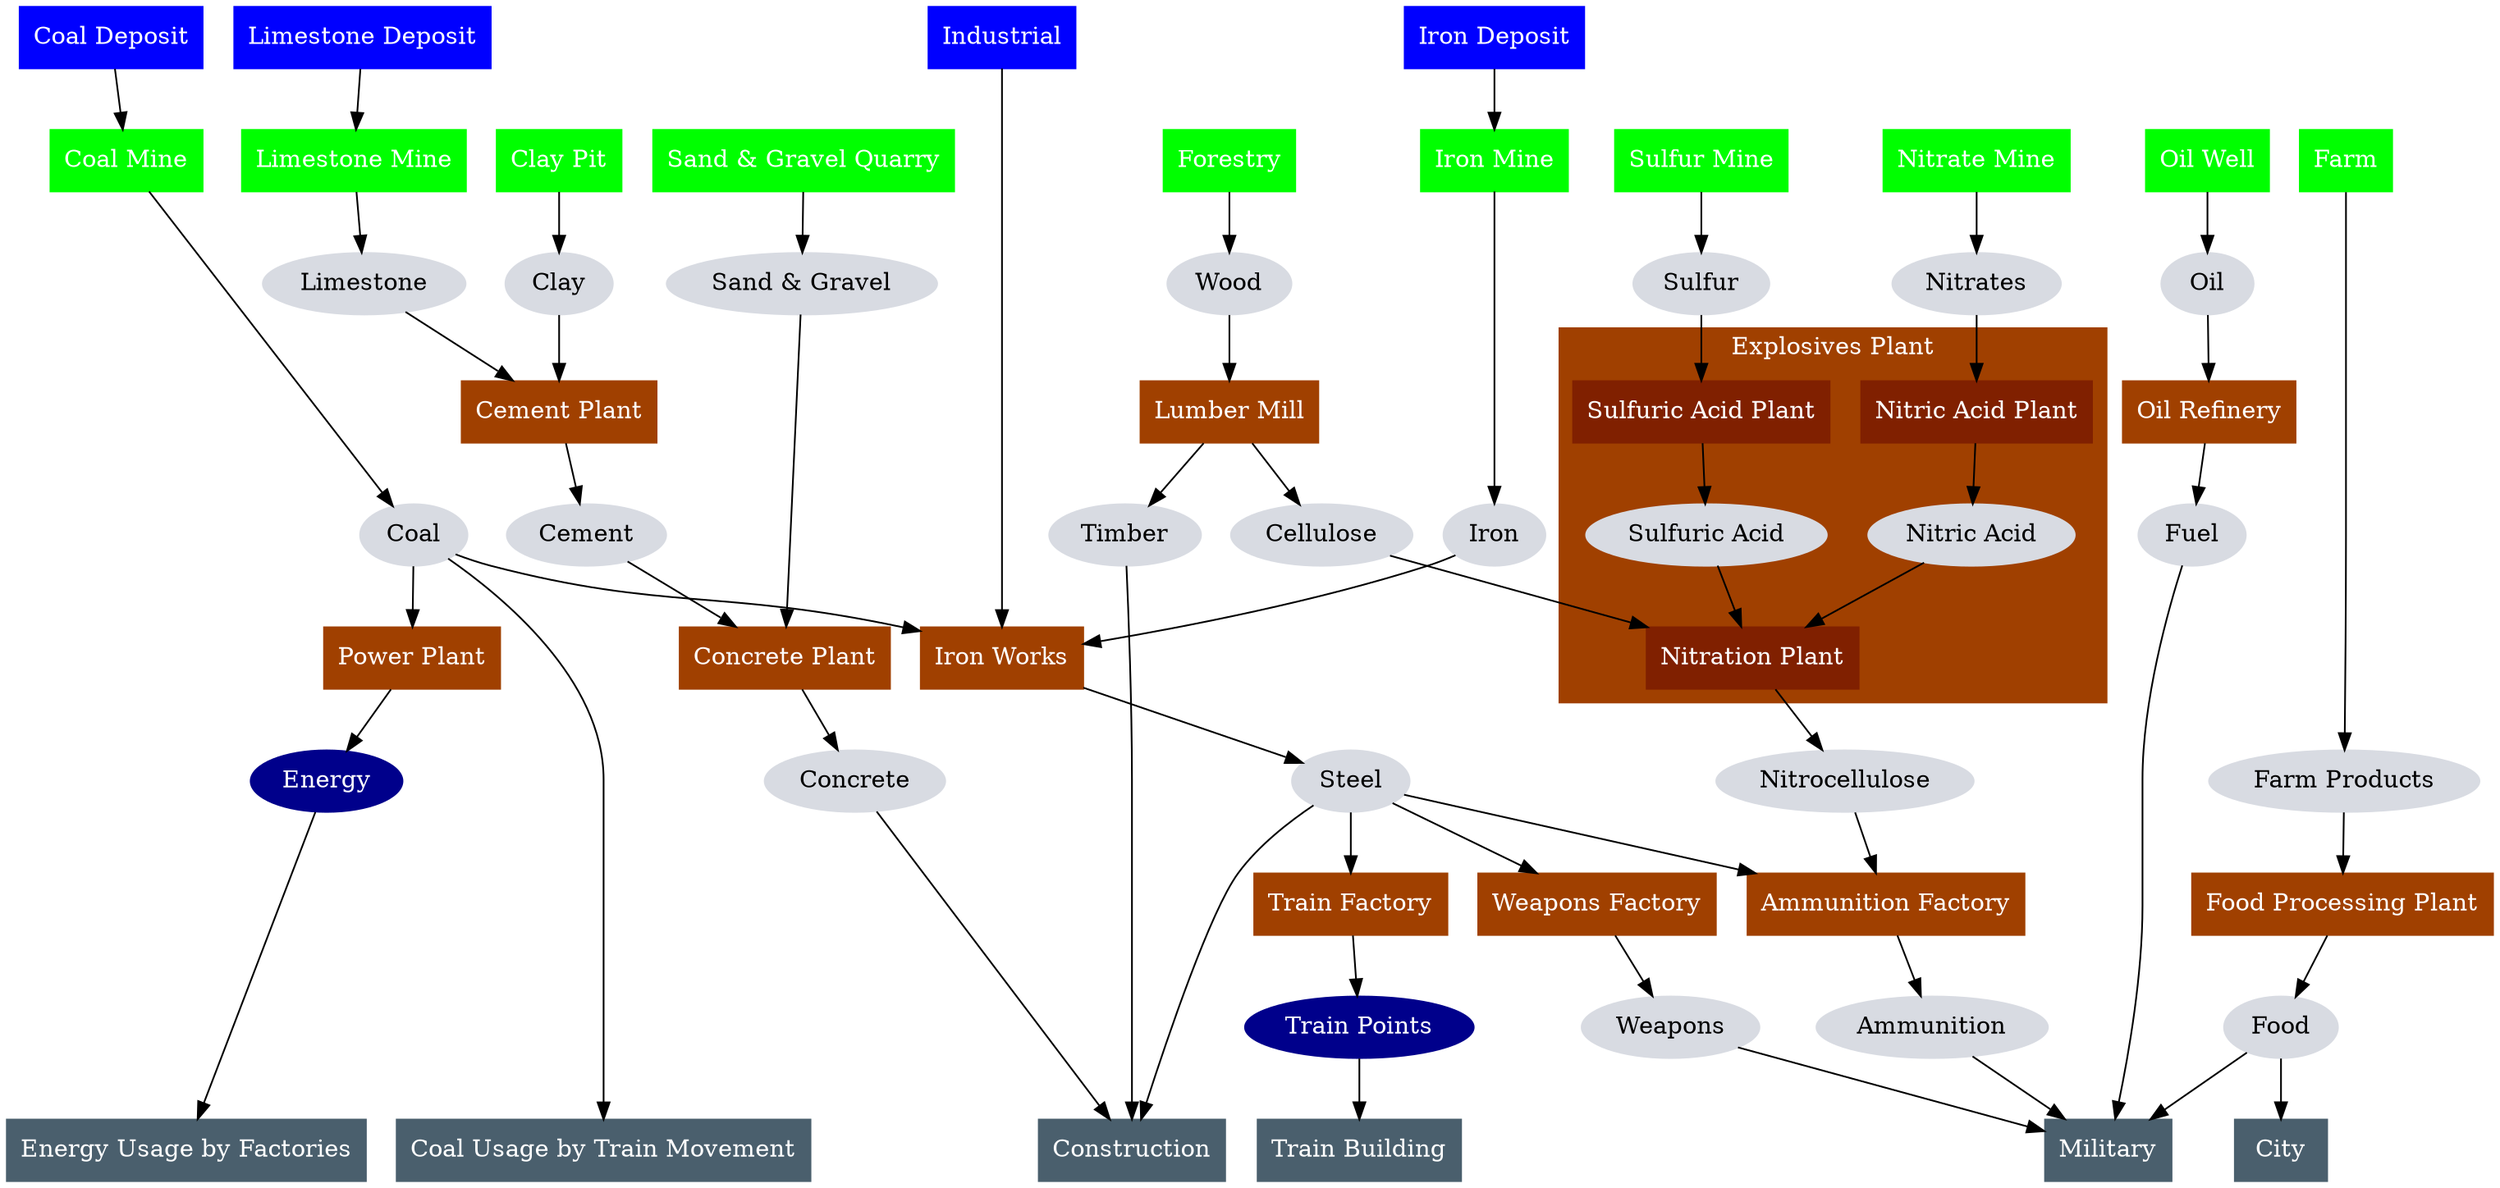 digraph G {
    node [style = filled, fontcolor = white];

    # Zoning
    node [shape = box, color = blue, style = filled];
    CoalDeposit [label = "Coal Deposit"];
    IronDeposit [label = "Iron Deposit"];
    Industrial [label = "Industrial"];
    LimestoneDeposit [label = "Limestone Deposit"];

    { rank = same; CoalDeposit; IronDeposit; Industrial; LimestoneDeposit; }

    # Raw materials extraction
    node [shape = box, color = green, style = filled];
    CoalMine [label = "Coal Mine"];
    IronMine [label = "Iron Mine"];
    Forestry [label = "Forestry"];
    SulfurMine [label = "Sulfur Mine"];
    NitrateMine [label = "Nitrate Mine"];
    OilWell [label = "Oil Well"];
    LimestoneMine [label = "Limestone Mine"];
    ClayPit [label = "Clay Pit"];
    SandAndGravelQuarry [label = "Sand & Gravel Quarry"];
    Farm [label = "Farm"];
    { rank = same; CoalMine; IronMine; Forestry; SulfurMine; NitrateMine; OilWell; LimestoneMine; ClayPit; SandAndGravelQuarry; Farm; }

    node [shape = box, color = "#a04000"];
    # https://en.wikipedia.org/wiki/Basic_oxygen_steelmaking
    IronWorks [label = "Iron Works"];
    WeaponsFactory [label = "Weapons Factory"];
    TrainFactory [label = "Train Factory"];
    LumberMill [label = "Lumber Mill"];
    AmmunitionFactory [label = "Ammunition Factory"];
    OilRefinery [label = "Oil Refinery"];
    CementPlant [label = "Cement Plant"];
    ConcretePlant [label = "Concrete Plant"];
    FoodProcessingPlant [label = "Food Processing Plant"];
    PowerPlant [label = "Power Plant"];

    subgraph cluster_ExplosivesPlant {
        # This is being built together as otherwise it becomes too much micro-management
        # Later: Should we be considering the TNT aspects too?
        # See https://en.wikipedia.org/wiki/TNT#Preparation and https://en.wikipedia.org/wiki/Toluene#Production
        style = filled;
        color = "#a04000";
        fontcolor = white;
        label = "Explosives Plant";
        node [shape = box, color = "#802000", fontcolor = white];

        NitricAcidPlant [label = "Nitric Acid Plant"];
        SulfuricAcidPlant [label = "Sulfuric Acid Plant"];
        NitrationPlant [label = "Nitration Plant"];

        node [shape = ellipse, color = "#D8DBE2", fontcolor = black, style = filled];
        NitricAcid [label = "Nitric Acid"];
        SulfuricAcid [label = "Sulfuric Acid"];
    }

    # Final consumers
    node [shape = box, color = "#4A5F6D"];
    Construction [label = "Construction"];
    Military [label = "Military"];
    CoalUsageByTrainMovement [label = "Coal Usage by Train Movement"]
    TrainBuilding [label = "Train Building"];
    PowerPlant [label = "Power Plant"];
    City [label = "City"];
    EnergyUsageByFactories [label = "Energy Usage by Factories"];
    { rank = same; Construction; Military; CoalUsageByTrainMovement; TrainBuilding; EnergyUsageByFactories; City; }

    node [shape = ellipse, color = "#D8DBE2", fontcolor = black];
    Coal [label = "Coal"];
    Iron [label = "Iron"];
    Oil [label = "Oil"];
    Fuel [label = "Fuel"];
    Nitrates [label = "Nitrates"];
    Sulfur [label = "Sulfur"];
    Nitrocellulose [label = "Nitrocellulose"];
    Timber [label = "Timber"];
    Cellulose [label = "Cellulose"];
    Concrete [label = "Concrete"];
    Cement [label = "Cement"];
    SandAndGravel [label = "Sand & Gravel"];
    Clay [label = "Clay"];
    Limestone [label = "Limestone"];
    Weapons [label = "Weapons"];
    Ammunition [label = "Ammunition"];
    Steel [label = "Steel"];
    FarmProducts [label = "Farm Products"];
    Wood [label = "Wood"];
    Food [label = "Food"];

    node [color = "darkblue", fontcolor = white];
    Energy [label = "Energy"];
    TrainPoints [label = "Train Points"];

    CoalDeposit -> CoalMine;
    IronDeposit -> IronMine;
    Industrial -> IronWorks;

    CoalMine -> Coal;
    Coal -> IronWorks;
    Coal -> CoalUsageByTrainMovement;
    Coal -> PowerPlant;
    PowerPlant -> Energy;
    Energy -> EnergyUsageByFactories;

    IronMine -> Iron;
    Iron -> IronWorks;

    OilWell -> Oil;
    Oil -> OilRefinery;
    OilRefinery -> Fuel;
    Fuel -> Military;

    NitrateMine -> Nitrates;
    Nitrates -> NitricAcidPlant;

    SulfurMine -> Sulfur;
    Sulfur -> SulfuricAcidPlant;

    Forestry -> Wood;
    Wood -> LumberMill;
    LumberMill -> Cellulose;
    Cellulose -> NitrationPlant;
    LumberMill -> Timber;
    Timber -> Construction;

    NitricAcidPlant -> NitricAcid;
    NitricAcid -> NitrationPlant;

    SulfuricAcidPlant -> SulfuricAcid;
    SulfuricAcid -> NitrationPlant;

    NitrationPlant -> Nitrocellulose;
    Nitrocellulose -> AmmunitionFactory;

    AmmunitionFactory -> Ammunition;
    Ammunition -> Military;
    WeaponsFactory -> Weapons;
    Weapons -> Military;

    IronWorks -> Steel;
    Steel -> AmmunitionFactory;
    Steel -> WeaponsFactory;
    Steel -> Construction;
    Steel -> TrainFactory;
    TrainFactory -> TrainPoints;
    TrainPoints -> TrainBuilding;

    LimestoneDeposit -> LimestoneMine;
    LimestoneMine -> Limestone;
    Limestone -> CementPlant;

    ClayPit -> Clay;
    Clay -> CementPlant;

    CementPlant -> Cement;
    Cement -> ConcretePlant;

    SandAndGravelQuarry -> SandAndGravel;
    SandAndGravel -> ConcretePlant;

    ConcretePlant -> Concrete;
    Concrete -> Construction;

    Farm -> FarmProducts;
    FarmProducts -> FoodProcessingPlant;
    FoodProcessingPlant -> Food;
    Food -> Military;
    Food -> City;
}
